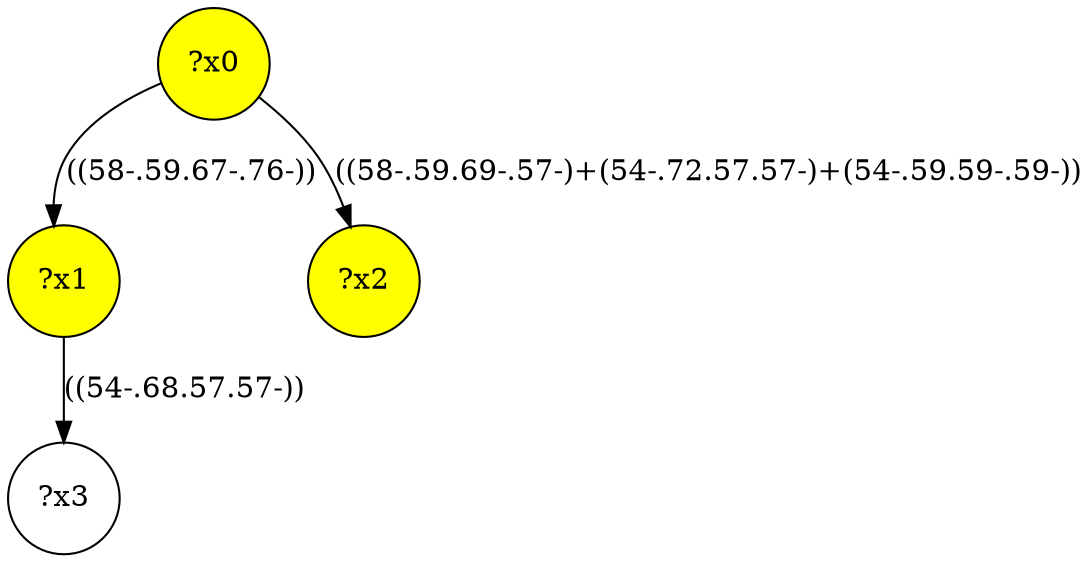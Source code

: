 digraph g {
	x1 [fillcolor="yellow", style="filled," shape=circle, label="?x1"];
	x2 [fillcolor="yellow", style="filled," shape=circle, label="?x2"];
	x0 [fillcolor="yellow", style="filled," shape=circle, label="?x0"];
	x0 -> x1 [label="((58-.59.67-.76-))"];
	x0 -> x2 [label="((58-.59.69-.57-)+(54-.72.57.57-)+(54-.59.59-.59-))"];
	x3 [shape=circle, label="?x3"];
	x1 -> x3 [label="((54-.68.57.57-))"];
}
